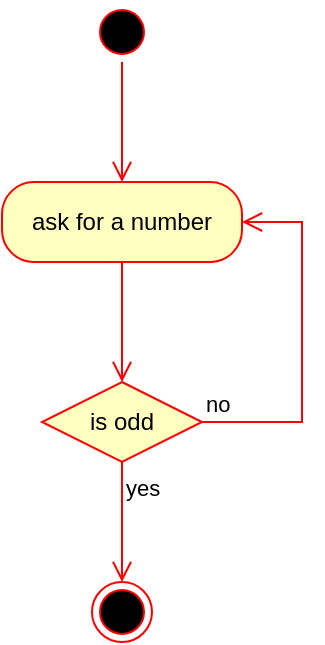 <mxfile version="24.8.2">
  <diagram name="Página-1" id="2UFubnlOPNcLVtzOg3cz">
    <mxGraphModel dx="1050" dy="537" grid="1" gridSize="10" guides="1" tooltips="1" connect="1" arrows="1" fold="1" page="1" pageScale="1" pageWidth="827" pageHeight="1169" math="0" shadow="0">
      <root>
        <mxCell id="0" />
        <mxCell id="1" parent="0" />
        <mxCell id="_EsddS5Bf2NKWoMxNWcP-4" value="" style="ellipse;html=1;shape=startState;fillColor=#000000;strokeColor=#ff0000;" vertex="1" parent="1">
          <mxGeometry x="105" y="60" width="30" height="30" as="geometry" />
        </mxCell>
        <mxCell id="_EsddS5Bf2NKWoMxNWcP-5" value="" style="edgeStyle=orthogonalEdgeStyle;html=1;verticalAlign=bottom;endArrow=open;endSize=8;strokeColor=#ff0000;rounded=0;" edge="1" source="_EsddS5Bf2NKWoMxNWcP-4" parent="1">
          <mxGeometry relative="1" as="geometry">
            <mxPoint x="120" y="150" as="targetPoint" />
          </mxGeometry>
        </mxCell>
        <mxCell id="_EsddS5Bf2NKWoMxNWcP-6" value="ask for a number" style="rounded=1;whiteSpace=wrap;html=1;arcSize=40;fontColor=#000000;fillColor=#ffffc0;strokeColor=#ff0000;" vertex="1" parent="1">
          <mxGeometry x="60" y="150" width="120" height="40" as="geometry" />
        </mxCell>
        <mxCell id="_EsddS5Bf2NKWoMxNWcP-7" value="" style="edgeStyle=orthogonalEdgeStyle;html=1;verticalAlign=bottom;endArrow=open;endSize=8;strokeColor=#ff0000;rounded=0;entryX=0.5;entryY=0;entryDx=0;entryDy=0;" edge="1" source="_EsddS5Bf2NKWoMxNWcP-6" parent="1" target="_EsddS5Bf2NKWoMxNWcP-8">
          <mxGeometry relative="1" as="geometry">
            <mxPoint x="135" y="280" as="targetPoint" />
          </mxGeometry>
        </mxCell>
        <mxCell id="_EsddS5Bf2NKWoMxNWcP-8" value="is odd" style="rhombus;whiteSpace=wrap;html=1;fontColor=#000000;fillColor=#ffffc0;strokeColor=#ff0000;" vertex="1" parent="1">
          <mxGeometry x="80" y="250" width="80" height="40" as="geometry" />
        </mxCell>
        <mxCell id="_EsddS5Bf2NKWoMxNWcP-9" value="no" style="edgeStyle=orthogonalEdgeStyle;html=1;align=left;verticalAlign=bottom;endArrow=open;endSize=8;strokeColor=#ff0000;rounded=0;entryX=1;entryY=0.5;entryDx=0;entryDy=0;" edge="1" source="_EsddS5Bf2NKWoMxNWcP-8" parent="1" target="_EsddS5Bf2NKWoMxNWcP-6">
          <mxGeometry x="-1" relative="1" as="geometry">
            <mxPoint x="260" y="270" as="targetPoint" />
            <Array as="points">
              <mxPoint x="210" y="270" />
              <mxPoint x="210" y="170" />
            </Array>
          </mxGeometry>
        </mxCell>
        <mxCell id="_EsddS5Bf2NKWoMxNWcP-10" value="yes" style="edgeStyle=orthogonalEdgeStyle;html=1;align=left;verticalAlign=top;endArrow=open;endSize=8;strokeColor=#ff0000;rounded=0;entryX=0.5;entryY=0;entryDx=0;entryDy=0;" edge="1" source="_EsddS5Bf2NKWoMxNWcP-8" parent="1" target="_EsddS5Bf2NKWoMxNWcP-22">
          <mxGeometry x="-1" relative="1" as="geometry">
            <mxPoint x="120" y="350" as="targetPoint" />
          </mxGeometry>
        </mxCell>
        <mxCell id="_EsddS5Bf2NKWoMxNWcP-22" value="" style="ellipse;html=1;shape=endState;fillColor=#000000;strokeColor=#ff0000;" vertex="1" parent="1">
          <mxGeometry x="105" y="350" width="30" height="30" as="geometry" />
        </mxCell>
      </root>
    </mxGraphModel>
  </diagram>
</mxfile>
